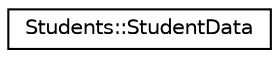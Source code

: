 digraph "Graphical Class Hierarchy"
{
 // LATEX_PDF_SIZE
  edge [fontname="Helvetica",fontsize="10",labelfontname="Helvetica",labelfontsize="10"];
  node [fontname="Helvetica",fontsize="10",shape=record];
  rankdir="LR";
  Node0 [label="Students::StudentData",height=0.2,width=0.4,color="black", fillcolor="white", style="filled",URL="$struct_students_1_1_student_data.html",tooltip=" "];
}
